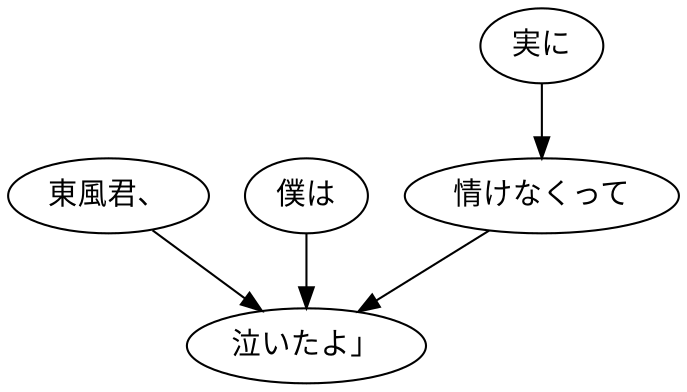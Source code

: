 digraph graph7991 {
	node0 [label="東風君、"];
	node1 [label="僕は"];
	node2 [label="実に"];
	node3 [label="情けなくって"];
	node4 [label="泣いたよ」"];
	node0 -> node4;
	node1 -> node4;
	node2 -> node3;
	node3 -> node4;
}
